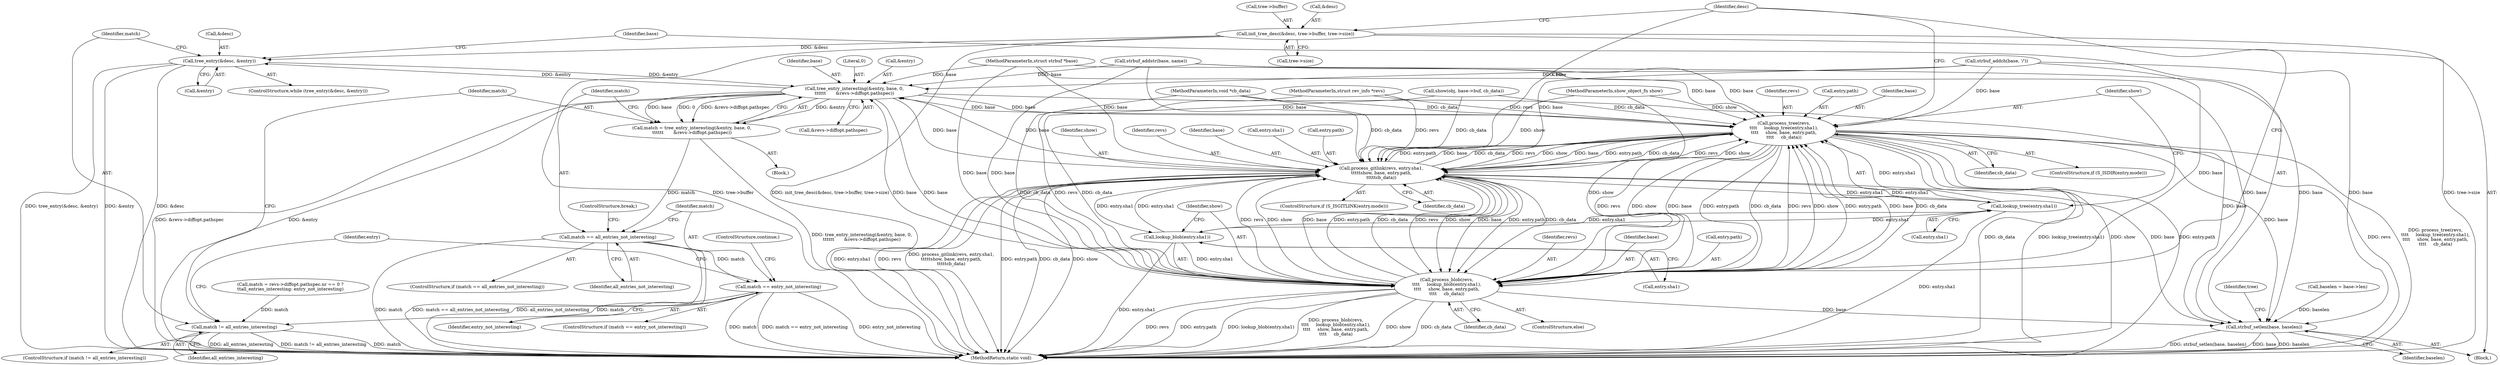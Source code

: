 digraph "0_git_de1e67d0703894cb6ea782e36abb63976ab07e60_4@pointer" {
"1000200" [label="(Call,init_tree_desc(&desc, tree->buffer, tree->size))"];
"1000210" [label="(Call,tree_entry(&desc, &entry))"];
"1000223" [label="(Call,tree_entry_interesting(&entry, base, 0,\n\t\t\t\t\t\t       &revs->diffopt.pathspec))"];
"1000221" [label="(Call,match = tree_entry_interesting(&entry, base, 0,\n\t\t\t\t\t\t       &revs->diffopt.pathspec))"];
"1000235" [label="(Call,match == all_entries_not_interesting)"];
"1000240" [label="(Call,match == entry_not_interesting)"];
"1000217" [label="(Call,match != all_entries_interesting)"];
"1000249" [label="(Call,process_tree(revs,\n\t\t\t\t     lookup_tree(entry.sha1),\n\t\t\t\t     show, base, entry.path,\n\t\t\t\t     cb_data))"];
"1000267" [label="(Call,process_gitlink(revs, entry.sha1,\n\t\t\t\t\tshow, base, entry.path,\n\t\t\t\t\tcb_data))"];
"1000251" [label="(Call,lookup_tree(entry.sha1))"];
"1000281" [label="(Call,lookup_blob(entry.sha1))"];
"1000279" [label="(Call,process_blob(revs,\n\t\t\t\t     lookup_blob(entry.sha1),\n\t\t\t\t     show, base, entry.path,\n\t\t\t\t     cb_data))"];
"1000291" [label="(Call,strbuf_setlen(base, baselen))"];
"1000106" [label="(MethodParameterIn,void *cb_data)"];
"1000197" [label="(Call,strbuf_addch(base, '/'))"];
"1000281" [label="(Call,lookup_blob(entry.sha1))"];
"1000260" [label="(Identifier,cb_data)"];
"1000241" [label="(Identifier,match)"];
"1000243" [label="(ControlStructure,continue;)"];
"1000292" [label="(Identifier,base)"];
"1000219" [label="(Identifier,all_entries_interesting)"];
"1000273" [label="(Identifier,base)"];
"1000242" [label="(Identifier,entry_not_interesting)"];
"1000269" [label="(Call,entry.sha1)"];
"1000223" [label="(Call,tree_entry_interesting(&entry, base, 0,\n\t\t\t\t\t\t       &revs->diffopt.pathspec))"];
"1000280" [label="(Identifier,revs)"];
"1000237" [label="(Identifier,all_entries_not_interesting)"];
"1000296" [label="(MethodReturn,static void)"];
"1000235" [label="(Call,match == all_entries_not_interesting)"];
"1000251" [label="(Call,lookup_tree(entry.sha1))"];
"1000290" [label="(Identifier,cb_data)"];
"1000227" [label="(Literal,0)"];
"1000200" [label="(Call,init_tree_desc(&desc, tree->buffer, tree->size))"];
"1000222" [label="(Identifier,match)"];
"1000274" [label="(Call,entry.path)"];
"1000218" [label="(Identifier,match)"];
"1000101" [label="(MethodParameterIn,struct rev_info *revs)"];
"1000293" [label="(Identifier,baselen)"];
"1000256" [label="(Identifier,base)"];
"1000118" [label="(Call,match = revs->diffopt.pathspec.nr == 0 ?\n\t\tall_entries_interesting: entry_not_interesting)"];
"1000206" [label="(Call,tree->size)"];
"1000187" [label="(Call,show(obj, base->buf, cb_data))"];
"1000213" [label="(Call,&entry)"];
"1000107" [label="(Block,)"];
"1000249" [label="(Call,process_tree(revs,\n\t\t\t\t     lookup_tree(entry.sha1),\n\t\t\t\t     show, base, entry.path,\n\t\t\t\t     cb_data))"];
"1000252" [label="(Call,entry.sha1)"];
"1000262" [label="(ControlStructure,if (S_ISGITLINK(entry.mode)))"];
"1000286" [label="(Identifier,base)"];
"1000279" [label="(Call,process_blob(revs,\n\t\t\t\t     lookup_blob(entry.sha1),\n\t\t\t\t     show, base, entry.path,\n\t\t\t\t     cb_data))"];
"1000133" [label="(Call,baselen = base->len)"];
"1000224" [label="(Call,&entry)"];
"1000221" [label="(Call,match = tree_entry_interesting(&entry, base, 0,\n\t\t\t\t\t\t       &revs->diffopt.pathspec))"];
"1000209" [label="(ControlStructure,while (tree_entry(&desc, &entry)))"];
"1000203" [label="(Call,tree->buffer)"];
"1000103" [label="(MethodParameterIn,show_object_fn show)"];
"1000226" [label="(Identifier,base)"];
"1000210" [label="(Call,tree_entry(&desc, &entry))"];
"1000287" [label="(Call,entry.path)"];
"1000244" [label="(ControlStructure,if (S_ISDIR(entry.mode)))"];
"1000278" [label="(ControlStructure,else)"];
"1000267" [label="(Call,process_gitlink(revs, entry.sha1,\n\t\t\t\t\tshow, base, entry.path,\n\t\t\t\t\tcb_data))"];
"1000236" [label="(Identifier,match)"];
"1000212" [label="(Identifier,desc)"];
"1000240" [label="(Call,match == entry_not_interesting)"];
"1000217" [label="(Call,match != all_entries_interesting)"];
"1000295" [label="(Identifier,tree)"];
"1000216" [label="(ControlStructure,if (match != all_entries_interesting))"];
"1000220" [label="(Block,)"];
"1000104" [label="(MethodParameterIn,struct strbuf *base)"];
"1000282" [label="(Call,entry.sha1)"];
"1000201" [label="(Call,&desc)"];
"1000228" [label="(Call,&revs->diffopt.pathspec)"];
"1000285" [label="(Identifier,show)"];
"1000247" [label="(Identifier,entry)"];
"1000184" [label="(Call,strbuf_addstr(base, name))"];
"1000291" [label="(Call,strbuf_setlen(base, baselen))"];
"1000234" [label="(ControlStructure,if (match == all_entries_not_interesting))"];
"1000238" [label="(ControlStructure,break;)"];
"1000255" [label="(Identifier,show)"];
"1000250" [label="(Identifier,revs)"];
"1000277" [label="(Identifier,cb_data)"];
"1000272" [label="(Identifier,show)"];
"1000257" [label="(Call,entry.path)"];
"1000211" [label="(Call,&desc)"];
"1000268" [label="(Identifier,revs)"];
"1000239" [label="(ControlStructure,if (match == entry_not_interesting))"];
"1000200" -> "1000107"  [label="AST: "];
"1000200" -> "1000206"  [label="CFG: "];
"1000201" -> "1000200"  [label="AST: "];
"1000203" -> "1000200"  [label="AST: "];
"1000206" -> "1000200"  [label="AST: "];
"1000212" -> "1000200"  [label="CFG: "];
"1000200" -> "1000296"  [label="DDG: init_tree_desc(&desc, tree->buffer, tree->size)"];
"1000200" -> "1000296"  [label="DDG: tree->size"];
"1000200" -> "1000296"  [label="DDG: tree->buffer"];
"1000200" -> "1000210"  [label="DDG: &desc"];
"1000210" -> "1000209"  [label="AST: "];
"1000210" -> "1000213"  [label="CFG: "];
"1000211" -> "1000210"  [label="AST: "];
"1000213" -> "1000210"  [label="AST: "];
"1000218" -> "1000210"  [label="CFG: "];
"1000292" -> "1000210"  [label="CFG: "];
"1000210" -> "1000296"  [label="DDG: tree_entry(&desc, &entry)"];
"1000210" -> "1000296"  [label="DDG: &entry"];
"1000210" -> "1000296"  [label="DDG: &desc"];
"1000223" -> "1000210"  [label="DDG: &entry"];
"1000210" -> "1000223"  [label="DDG: &entry"];
"1000223" -> "1000221"  [label="AST: "];
"1000223" -> "1000228"  [label="CFG: "];
"1000224" -> "1000223"  [label="AST: "];
"1000226" -> "1000223"  [label="AST: "];
"1000227" -> "1000223"  [label="AST: "];
"1000228" -> "1000223"  [label="AST: "];
"1000221" -> "1000223"  [label="CFG: "];
"1000223" -> "1000296"  [label="DDG: &revs->diffopt.pathspec"];
"1000223" -> "1000296"  [label="DDG: &entry"];
"1000223" -> "1000221"  [label="DDG: &entry"];
"1000223" -> "1000221"  [label="DDG: base"];
"1000223" -> "1000221"  [label="DDG: 0"];
"1000223" -> "1000221"  [label="DDG: &revs->diffopt.pathspec"];
"1000279" -> "1000223"  [label="DDG: base"];
"1000184" -> "1000223"  [label="DDG: base"];
"1000267" -> "1000223"  [label="DDG: base"];
"1000249" -> "1000223"  [label="DDG: base"];
"1000197" -> "1000223"  [label="DDG: base"];
"1000104" -> "1000223"  [label="DDG: base"];
"1000223" -> "1000249"  [label="DDG: base"];
"1000223" -> "1000267"  [label="DDG: base"];
"1000223" -> "1000279"  [label="DDG: base"];
"1000223" -> "1000291"  [label="DDG: base"];
"1000221" -> "1000220"  [label="AST: "];
"1000222" -> "1000221"  [label="AST: "];
"1000236" -> "1000221"  [label="CFG: "];
"1000221" -> "1000296"  [label="DDG: tree_entry_interesting(&entry, base, 0,\n\t\t\t\t\t\t       &revs->diffopt.pathspec)"];
"1000221" -> "1000235"  [label="DDG: match"];
"1000235" -> "1000234"  [label="AST: "];
"1000235" -> "1000237"  [label="CFG: "];
"1000236" -> "1000235"  [label="AST: "];
"1000237" -> "1000235"  [label="AST: "];
"1000238" -> "1000235"  [label="CFG: "];
"1000241" -> "1000235"  [label="CFG: "];
"1000235" -> "1000296"  [label="DDG: all_entries_not_interesting"];
"1000235" -> "1000296"  [label="DDG: match"];
"1000235" -> "1000296"  [label="DDG: match == all_entries_not_interesting"];
"1000235" -> "1000240"  [label="DDG: match"];
"1000240" -> "1000239"  [label="AST: "];
"1000240" -> "1000242"  [label="CFG: "];
"1000241" -> "1000240"  [label="AST: "];
"1000242" -> "1000240"  [label="AST: "];
"1000243" -> "1000240"  [label="CFG: "];
"1000247" -> "1000240"  [label="CFG: "];
"1000240" -> "1000296"  [label="DDG: match == entry_not_interesting"];
"1000240" -> "1000296"  [label="DDG: entry_not_interesting"];
"1000240" -> "1000296"  [label="DDG: match"];
"1000240" -> "1000217"  [label="DDG: match"];
"1000217" -> "1000216"  [label="AST: "];
"1000217" -> "1000219"  [label="CFG: "];
"1000218" -> "1000217"  [label="AST: "];
"1000219" -> "1000217"  [label="AST: "];
"1000222" -> "1000217"  [label="CFG: "];
"1000247" -> "1000217"  [label="CFG: "];
"1000217" -> "1000296"  [label="DDG: all_entries_interesting"];
"1000217" -> "1000296"  [label="DDG: match != all_entries_interesting"];
"1000217" -> "1000296"  [label="DDG: match"];
"1000118" -> "1000217"  [label="DDG: match"];
"1000249" -> "1000244"  [label="AST: "];
"1000249" -> "1000260"  [label="CFG: "];
"1000250" -> "1000249"  [label="AST: "];
"1000251" -> "1000249"  [label="AST: "];
"1000255" -> "1000249"  [label="AST: "];
"1000256" -> "1000249"  [label="AST: "];
"1000257" -> "1000249"  [label="AST: "];
"1000260" -> "1000249"  [label="AST: "];
"1000212" -> "1000249"  [label="CFG: "];
"1000249" -> "1000296"  [label="DDG: cb_data"];
"1000249" -> "1000296"  [label="DDG: lookup_tree(entry.sha1)"];
"1000249" -> "1000296"  [label="DDG: show"];
"1000249" -> "1000296"  [label="DDG: entry.path"];
"1000249" -> "1000296"  [label="DDG: revs"];
"1000249" -> "1000296"  [label="DDG: process_tree(revs,\n\t\t\t\t     lookup_tree(entry.sha1),\n\t\t\t\t     show, base, entry.path,\n\t\t\t\t     cb_data)"];
"1000279" -> "1000249"  [label="DDG: revs"];
"1000279" -> "1000249"  [label="DDG: show"];
"1000279" -> "1000249"  [label="DDG: entry.path"];
"1000279" -> "1000249"  [label="DDG: base"];
"1000279" -> "1000249"  [label="DDG: cb_data"];
"1000267" -> "1000249"  [label="DDG: revs"];
"1000267" -> "1000249"  [label="DDG: show"];
"1000267" -> "1000249"  [label="DDG: entry.path"];
"1000267" -> "1000249"  [label="DDG: base"];
"1000267" -> "1000249"  [label="DDG: cb_data"];
"1000101" -> "1000249"  [label="DDG: revs"];
"1000103" -> "1000249"  [label="DDG: show"];
"1000184" -> "1000249"  [label="DDG: base"];
"1000197" -> "1000249"  [label="DDG: base"];
"1000104" -> "1000249"  [label="DDG: base"];
"1000251" -> "1000249"  [label="DDG: entry.sha1"];
"1000187" -> "1000249"  [label="DDG: cb_data"];
"1000106" -> "1000249"  [label="DDG: cb_data"];
"1000249" -> "1000267"  [label="DDG: revs"];
"1000249" -> "1000267"  [label="DDG: show"];
"1000249" -> "1000267"  [label="DDG: base"];
"1000249" -> "1000267"  [label="DDG: entry.path"];
"1000249" -> "1000267"  [label="DDG: cb_data"];
"1000249" -> "1000279"  [label="DDG: revs"];
"1000249" -> "1000279"  [label="DDG: show"];
"1000249" -> "1000279"  [label="DDG: base"];
"1000249" -> "1000279"  [label="DDG: entry.path"];
"1000249" -> "1000279"  [label="DDG: cb_data"];
"1000249" -> "1000291"  [label="DDG: base"];
"1000267" -> "1000262"  [label="AST: "];
"1000267" -> "1000277"  [label="CFG: "];
"1000268" -> "1000267"  [label="AST: "];
"1000269" -> "1000267"  [label="AST: "];
"1000272" -> "1000267"  [label="AST: "];
"1000273" -> "1000267"  [label="AST: "];
"1000274" -> "1000267"  [label="AST: "];
"1000277" -> "1000267"  [label="AST: "];
"1000212" -> "1000267"  [label="CFG: "];
"1000267" -> "1000296"  [label="DDG: entry.sha1"];
"1000267" -> "1000296"  [label="DDG: revs"];
"1000267" -> "1000296"  [label="DDG: process_gitlink(revs, entry.sha1,\n\t\t\t\t\tshow, base, entry.path,\n\t\t\t\t\tcb_data)"];
"1000267" -> "1000296"  [label="DDG: entry.path"];
"1000267" -> "1000296"  [label="DDG: cb_data"];
"1000267" -> "1000296"  [label="DDG: show"];
"1000267" -> "1000251"  [label="DDG: entry.sha1"];
"1000279" -> "1000267"  [label="DDG: revs"];
"1000279" -> "1000267"  [label="DDG: show"];
"1000279" -> "1000267"  [label="DDG: base"];
"1000279" -> "1000267"  [label="DDG: entry.path"];
"1000279" -> "1000267"  [label="DDG: cb_data"];
"1000101" -> "1000267"  [label="DDG: revs"];
"1000281" -> "1000267"  [label="DDG: entry.sha1"];
"1000251" -> "1000267"  [label="DDG: entry.sha1"];
"1000103" -> "1000267"  [label="DDG: show"];
"1000184" -> "1000267"  [label="DDG: base"];
"1000197" -> "1000267"  [label="DDG: base"];
"1000104" -> "1000267"  [label="DDG: base"];
"1000187" -> "1000267"  [label="DDG: cb_data"];
"1000106" -> "1000267"  [label="DDG: cb_data"];
"1000267" -> "1000279"  [label="DDG: revs"];
"1000267" -> "1000279"  [label="DDG: show"];
"1000267" -> "1000279"  [label="DDG: base"];
"1000267" -> "1000279"  [label="DDG: entry.path"];
"1000267" -> "1000279"  [label="DDG: cb_data"];
"1000267" -> "1000281"  [label="DDG: entry.sha1"];
"1000267" -> "1000291"  [label="DDG: base"];
"1000251" -> "1000252"  [label="CFG: "];
"1000252" -> "1000251"  [label="AST: "];
"1000255" -> "1000251"  [label="CFG: "];
"1000251" -> "1000296"  [label="DDG: entry.sha1"];
"1000281" -> "1000251"  [label="DDG: entry.sha1"];
"1000251" -> "1000281"  [label="DDG: entry.sha1"];
"1000281" -> "1000279"  [label="AST: "];
"1000281" -> "1000282"  [label="CFG: "];
"1000282" -> "1000281"  [label="AST: "];
"1000285" -> "1000281"  [label="CFG: "];
"1000281" -> "1000296"  [label="DDG: entry.sha1"];
"1000281" -> "1000279"  [label="DDG: entry.sha1"];
"1000279" -> "1000278"  [label="AST: "];
"1000279" -> "1000290"  [label="CFG: "];
"1000280" -> "1000279"  [label="AST: "];
"1000285" -> "1000279"  [label="AST: "];
"1000286" -> "1000279"  [label="AST: "];
"1000287" -> "1000279"  [label="AST: "];
"1000290" -> "1000279"  [label="AST: "];
"1000212" -> "1000279"  [label="CFG: "];
"1000279" -> "1000296"  [label="DDG: show"];
"1000279" -> "1000296"  [label="DDG: cb_data"];
"1000279" -> "1000296"  [label="DDG: revs"];
"1000279" -> "1000296"  [label="DDG: entry.path"];
"1000279" -> "1000296"  [label="DDG: lookup_blob(entry.sha1)"];
"1000279" -> "1000296"  [label="DDG: process_blob(revs,\n\t\t\t\t     lookup_blob(entry.sha1),\n\t\t\t\t     show, base, entry.path,\n\t\t\t\t     cb_data)"];
"1000101" -> "1000279"  [label="DDG: revs"];
"1000103" -> "1000279"  [label="DDG: show"];
"1000184" -> "1000279"  [label="DDG: base"];
"1000197" -> "1000279"  [label="DDG: base"];
"1000104" -> "1000279"  [label="DDG: base"];
"1000187" -> "1000279"  [label="DDG: cb_data"];
"1000106" -> "1000279"  [label="DDG: cb_data"];
"1000279" -> "1000291"  [label="DDG: base"];
"1000291" -> "1000107"  [label="AST: "];
"1000291" -> "1000293"  [label="CFG: "];
"1000292" -> "1000291"  [label="AST: "];
"1000293" -> "1000291"  [label="AST: "];
"1000295" -> "1000291"  [label="CFG: "];
"1000291" -> "1000296"  [label="DDG: strbuf_setlen(base, baselen)"];
"1000291" -> "1000296"  [label="DDG: base"];
"1000291" -> "1000296"  [label="DDG: baselen"];
"1000184" -> "1000291"  [label="DDG: base"];
"1000197" -> "1000291"  [label="DDG: base"];
"1000104" -> "1000291"  [label="DDG: base"];
"1000133" -> "1000291"  [label="DDG: baselen"];
}
